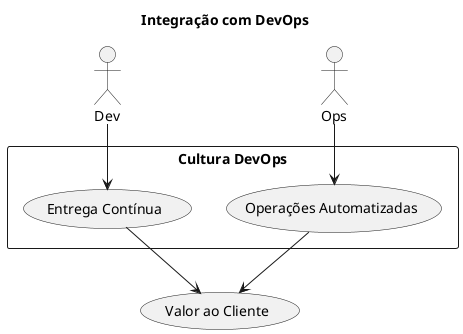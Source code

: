 @startuml
title Integração com DevOps
actor Dev
actor Ops
rectangle "Cultura DevOps" {
  Dev --> (Entrega Contínua)
  Ops --> (Operações Automatizadas)
}
(Entrega Contínua) --> (Valor ao Cliente)
(Operações Automatizadas) --> (Valor ao Cliente)
@enduml
